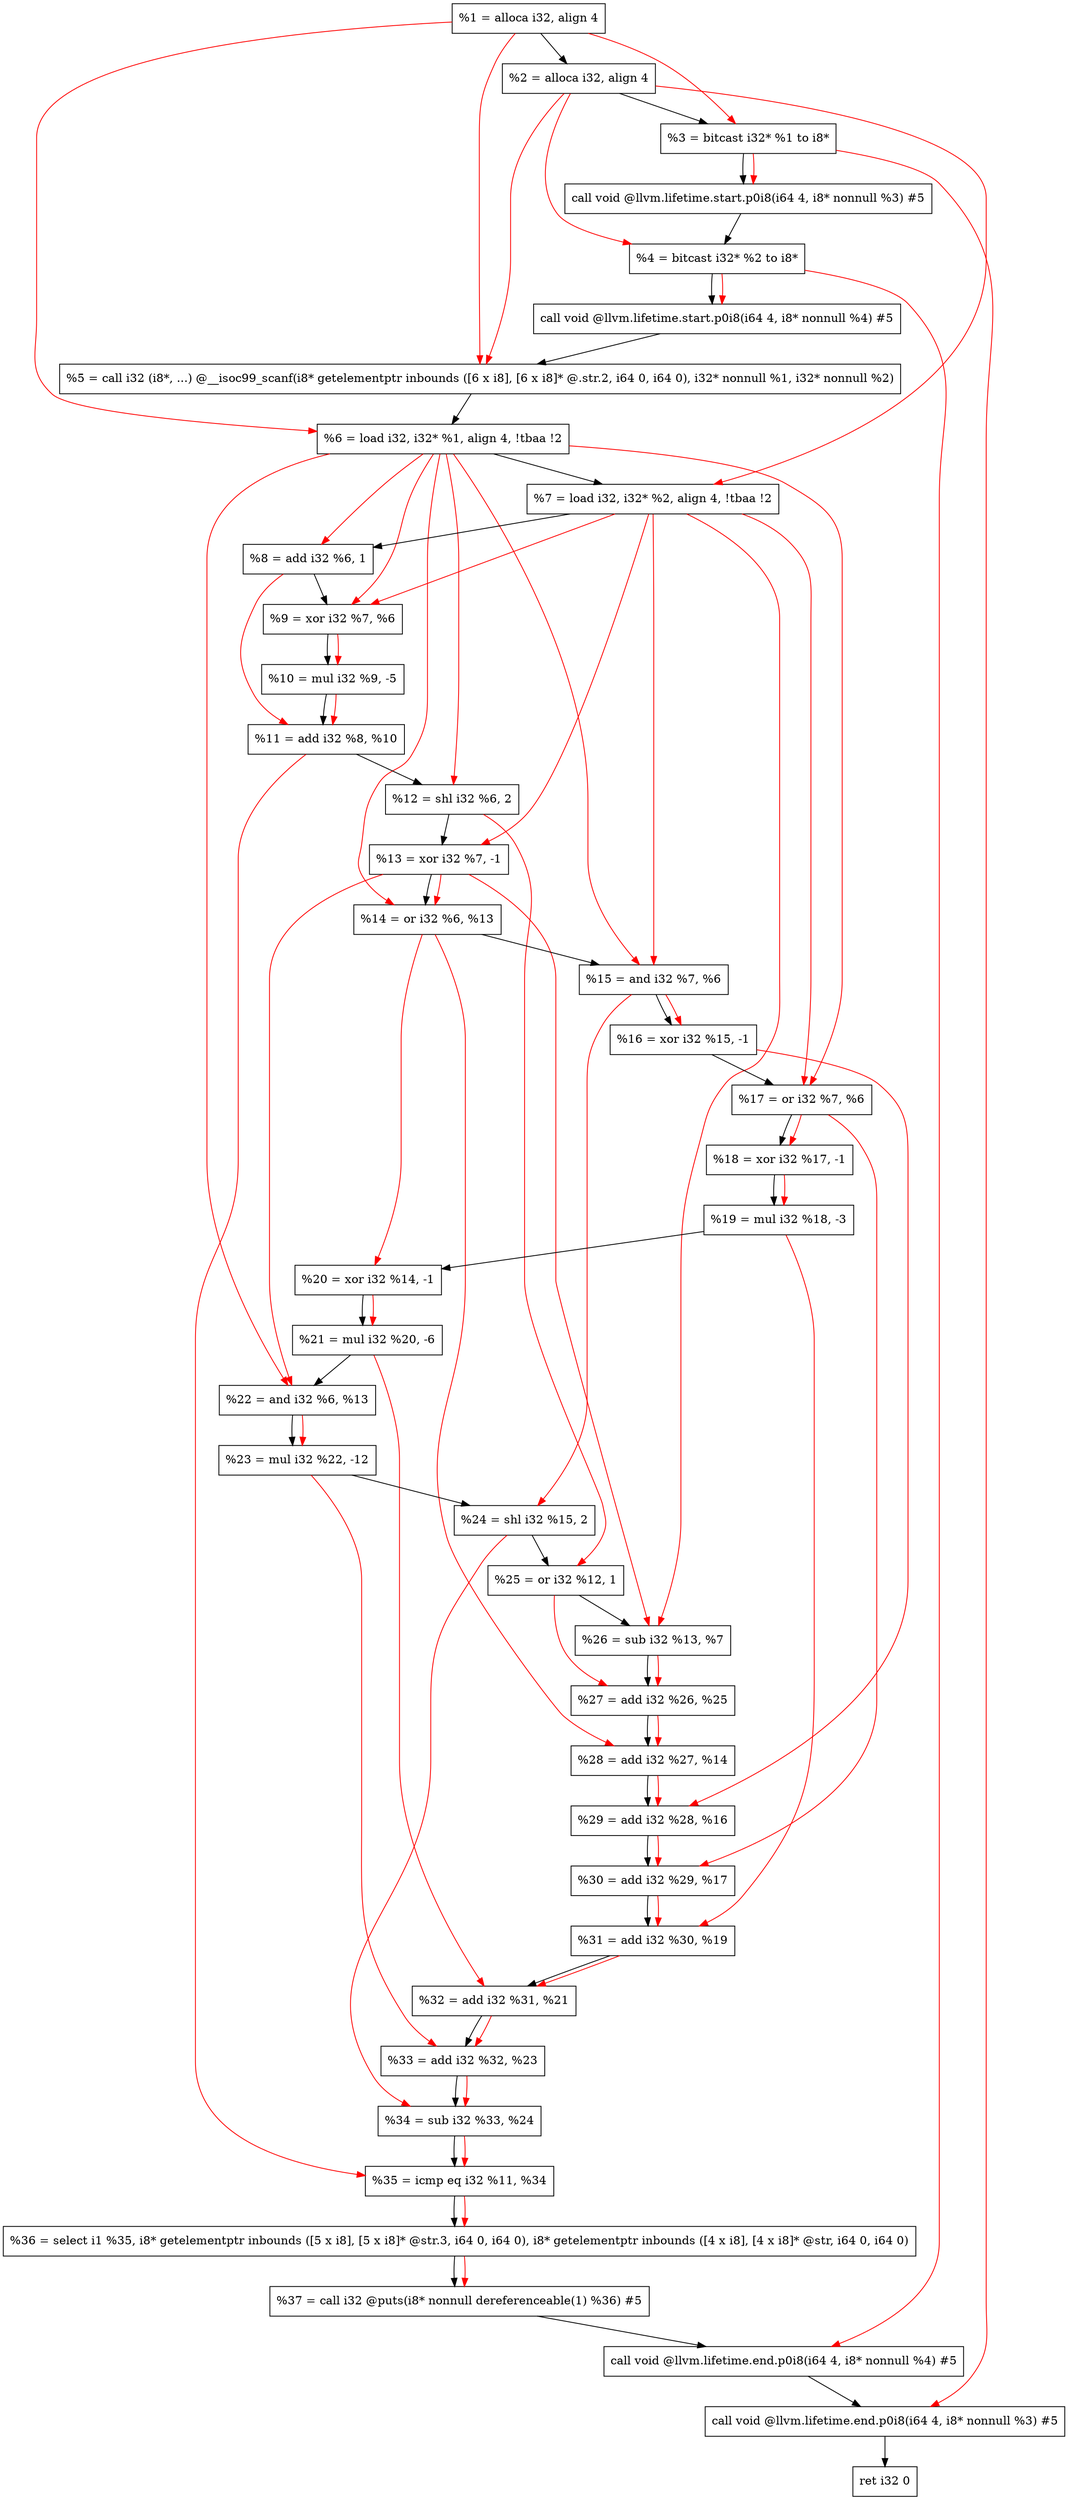 digraph "DFG for'main' function" {
	Node0x22e4218[shape=record, label="  %1 = alloca i32, align 4"];
	Node0x22e4298[shape=record, label="  %2 = alloca i32, align 4"];
	Node0x22e4328[shape=record, label="  %3 = bitcast i32* %1 to i8*"];
	Node0x22e4788[shape=record, label="  call void @llvm.lifetime.start.p0i8(i64 4, i8* nonnull %3) #5"];
	Node0x22e4868[shape=record, label="  %4 = bitcast i32* %2 to i8*"];
	Node0x22e4988[shape=record, label="  call void @llvm.lifetime.start.p0i8(i64 4, i8* nonnull %4) #5"];
	Node0x22e4bc0[shape=record, label="  %5 = call i32 (i8*, ...) @__isoc99_scanf(i8* getelementptr inbounds ([6 x i8], [6 x i8]* @.str.2, i64 0, i64 0), i32* nonnull %1, i32* nonnull %2)"];
	Node0x22e4c78[shape=record, label="  %6 = load i32, i32* %1, align 4, !tbaa !2"];
	Node0x22e5be8[shape=record, label="  %7 = load i32, i32* %2, align 4, !tbaa !2"];
	Node0x22e6270[shape=record, label="  %8 = add i32 %6, 1"];
	Node0x22e62e0[shape=record, label="  %9 = xor i32 %7, %6"];
	Node0x22e6350[shape=record, label="  %10 = mul i32 %9, -5"];
	Node0x22e63c0[shape=record, label="  %11 = add i32 %8, %10"];
	Node0x22e6430[shape=record, label="  %12 = shl i32 %6, 2"];
	Node0x22e64a0[shape=record, label="  %13 = xor i32 %7, -1"];
	Node0x22e6510[shape=record, label="  %14 = or i32 %6, %13"];
	Node0x22e6580[shape=record, label="  %15 = and i32 %7, %6"];
	Node0x22e65f0[shape=record, label="  %16 = xor i32 %15, -1"];
	Node0x22e6660[shape=record, label="  %17 = or i32 %7, %6"];
	Node0x22e66d0[shape=record, label="  %18 = xor i32 %17, -1"];
	Node0x22e6740[shape=record, label="  %19 = mul i32 %18, -3"];
	Node0x22e67b0[shape=record, label="  %20 = xor i32 %14, -1"];
	Node0x22e6820[shape=record, label="  %21 = mul i32 %20, -6"];
	Node0x22e6890[shape=record, label="  %22 = and i32 %6, %13"];
	Node0x22e6900[shape=record, label="  %23 = mul i32 %22, -12"];
	Node0x22e6970[shape=record, label="  %24 = shl i32 %15, 2"];
	Node0x22e69e0[shape=record, label="  %25 = or i32 %12, 1"];
	Node0x22e6a50[shape=record, label="  %26 = sub i32 %13, %7"];
	Node0x22e6ac0[shape=record, label="  %27 = add i32 %26, %25"];
	Node0x22e6b30[shape=record, label="  %28 = add i32 %27, %14"];
	Node0x22e6ba0[shape=record, label="  %29 = add i32 %28, %16"];
	Node0x22e6c10[shape=record, label="  %30 = add i32 %29, %17"];
	Node0x22e6c80[shape=record, label="  %31 = add i32 %30, %19"];
	Node0x22e6cf0[shape=record, label="  %32 = add i32 %31, %21"];
	Node0x22e6d60[shape=record, label="  %33 = add i32 %32, %23"];
	Node0x22e6dd0[shape=record, label="  %34 = sub i32 %33, %24"];
	Node0x22e6e40[shape=record, label="  %35 = icmp eq i32 %11, %34"];
	Node0x22849d8[shape=record, label="  %36 = select i1 %35, i8* getelementptr inbounds ([5 x i8], [5 x i8]* @str.3, i64 0, i64 0), i8* getelementptr inbounds ([4 x i8], [4 x i8]* @str, i64 0, i64 0)"];
	Node0x22e6ed0[shape=record, label="  %37 = call i32 @puts(i8* nonnull dereferenceable(1) %36) #5"];
	Node0x22e7128[shape=record, label="  call void @llvm.lifetime.end.p0i8(i64 4, i8* nonnull %4) #5"];
	Node0x22e7288[shape=record, label="  call void @llvm.lifetime.end.p0i8(i64 4, i8* nonnull %3) #5"];
	Node0x22e7348[shape=record, label="  ret i32 0"];
	Node0x22e4218 -> Node0x22e4298;
	Node0x22e4298 -> Node0x22e4328;
	Node0x22e4328 -> Node0x22e4788;
	Node0x22e4788 -> Node0x22e4868;
	Node0x22e4868 -> Node0x22e4988;
	Node0x22e4988 -> Node0x22e4bc0;
	Node0x22e4bc0 -> Node0x22e4c78;
	Node0x22e4c78 -> Node0x22e5be8;
	Node0x22e5be8 -> Node0x22e6270;
	Node0x22e6270 -> Node0x22e62e0;
	Node0x22e62e0 -> Node0x22e6350;
	Node0x22e6350 -> Node0x22e63c0;
	Node0x22e63c0 -> Node0x22e6430;
	Node0x22e6430 -> Node0x22e64a0;
	Node0x22e64a0 -> Node0x22e6510;
	Node0x22e6510 -> Node0x22e6580;
	Node0x22e6580 -> Node0x22e65f0;
	Node0x22e65f0 -> Node0x22e6660;
	Node0x22e6660 -> Node0x22e66d0;
	Node0x22e66d0 -> Node0x22e6740;
	Node0x22e6740 -> Node0x22e67b0;
	Node0x22e67b0 -> Node0x22e6820;
	Node0x22e6820 -> Node0x22e6890;
	Node0x22e6890 -> Node0x22e6900;
	Node0x22e6900 -> Node0x22e6970;
	Node0x22e6970 -> Node0x22e69e0;
	Node0x22e69e0 -> Node0x22e6a50;
	Node0x22e6a50 -> Node0x22e6ac0;
	Node0x22e6ac0 -> Node0x22e6b30;
	Node0x22e6b30 -> Node0x22e6ba0;
	Node0x22e6ba0 -> Node0x22e6c10;
	Node0x22e6c10 -> Node0x22e6c80;
	Node0x22e6c80 -> Node0x22e6cf0;
	Node0x22e6cf0 -> Node0x22e6d60;
	Node0x22e6d60 -> Node0x22e6dd0;
	Node0x22e6dd0 -> Node0x22e6e40;
	Node0x22e6e40 -> Node0x22849d8;
	Node0x22849d8 -> Node0x22e6ed0;
	Node0x22e6ed0 -> Node0x22e7128;
	Node0x22e7128 -> Node0x22e7288;
	Node0x22e7288 -> Node0x22e7348;
edge [color=red]
	Node0x22e4218 -> Node0x22e4328;
	Node0x22e4328 -> Node0x22e4788;
	Node0x22e4298 -> Node0x22e4868;
	Node0x22e4868 -> Node0x22e4988;
	Node0x22e4218 -> Node0x22e4bc0;
	Node0x22e4298 -> Node0x22e4bc0;
	Node0x22e4218 -> Node0x22e4c78;
	Node0x22e4298 -> Node0x22e5be8;
	Node0x22e4c78 -> Node0x22e6270;
	Node0x22e5be8 -> Node0x22e62e0;
	Node0x22e4c78 -> Node0x22e62e0;
	Node0x22e62e0 -> Node0x22e6350;
	Node0x22e6270 -> Node0x22e63c0;
	Node0x22e6350 -> Node0x22e63c0;
	Node0x22e4c78 -> Node0x22e6430;
	Node0x22e5be8 -> Node0x22e64a0;
	Node0x22e4c78 -> Node0x22e6510;
	Node0x22e64a0 -> Node0x22e6510;
	Node0x22e5be8 -> Node0x22e6580;
	Node0x22e4c78 -> Node0x22e6580;
	Node0x22e6580 -> Node0x22e65f0;
	Node0x22e5be8 -> Node0x22e6660;
	Node0x22e4c78 -> Node0x22e6660;
	Node0x22e6660 -> Node0x22e66d0;
	Node0x22e66d0 -> Node0x22e6740;
	Node0x22e6510 -> Node0x22e67b0;
	Node0x22e67b0 -> Node0x22e6820;
	Node0x22e4c78 -> Node0x22e6890;
	Node0x22e64a0 -> Node0x22e6890;
	Node0x22e6890 -> Node0x22e6900;
	Node0x22e6580 -> Node0x22e6970;
	Node0x22e6430 -> Node0x22e69e0;
	Node0x22e64a0 -> Node0x22e6a50;
	Node0x22e5be8 -> Node0x22e6a50;
	Node0x22e6a50 -> Node0x22e6ac0;
	Node0x22e69e0 -> Node0x22e6ac0;
	Node0x22e6ac0 -> Node0x22e6b30;
	Node0x22e6510 -> Node0x22e6b30;
	Node0x22e6b30 -> Node0x22e6ba0;
	Node0x22e65f0 -> Node0x22e6ba0;
	Node0x22e6ba0 -> Node0x22e6c10;
	Node0x22e6660 -> Node0x22e6c10;
	Node0x22e6c10 -> Node0x22e6c80;
	Node0x22e6740 -> Node0x22e6c80;
	Node0x22e6c80 -> Node0x22e6cf0;
	Node0x22e6820 -> Node0x22e6cf0;
	Node0x22e6cf0 -> Node0x22e6d60;
	Node0x22e6900 -> Node0x22e6d60;
	Node0x22e6d60 -> Node0x22e6dd0;
	Node0x22e6970 -> Node0x22e6dd0;
	Node0x22e63c0 -> Node0x22e6e40;
	Node0x22e6dd0 -> Node0x22e6e40;
	Node0x22e6e40 -> Node0x22849d8;
	Node0x22849d8 -> Node0x22e6ed0;
	Node0x22e4868 -> Node0x22e7128;
	Node0x22e4328 -> Node0x22e7288;
}
